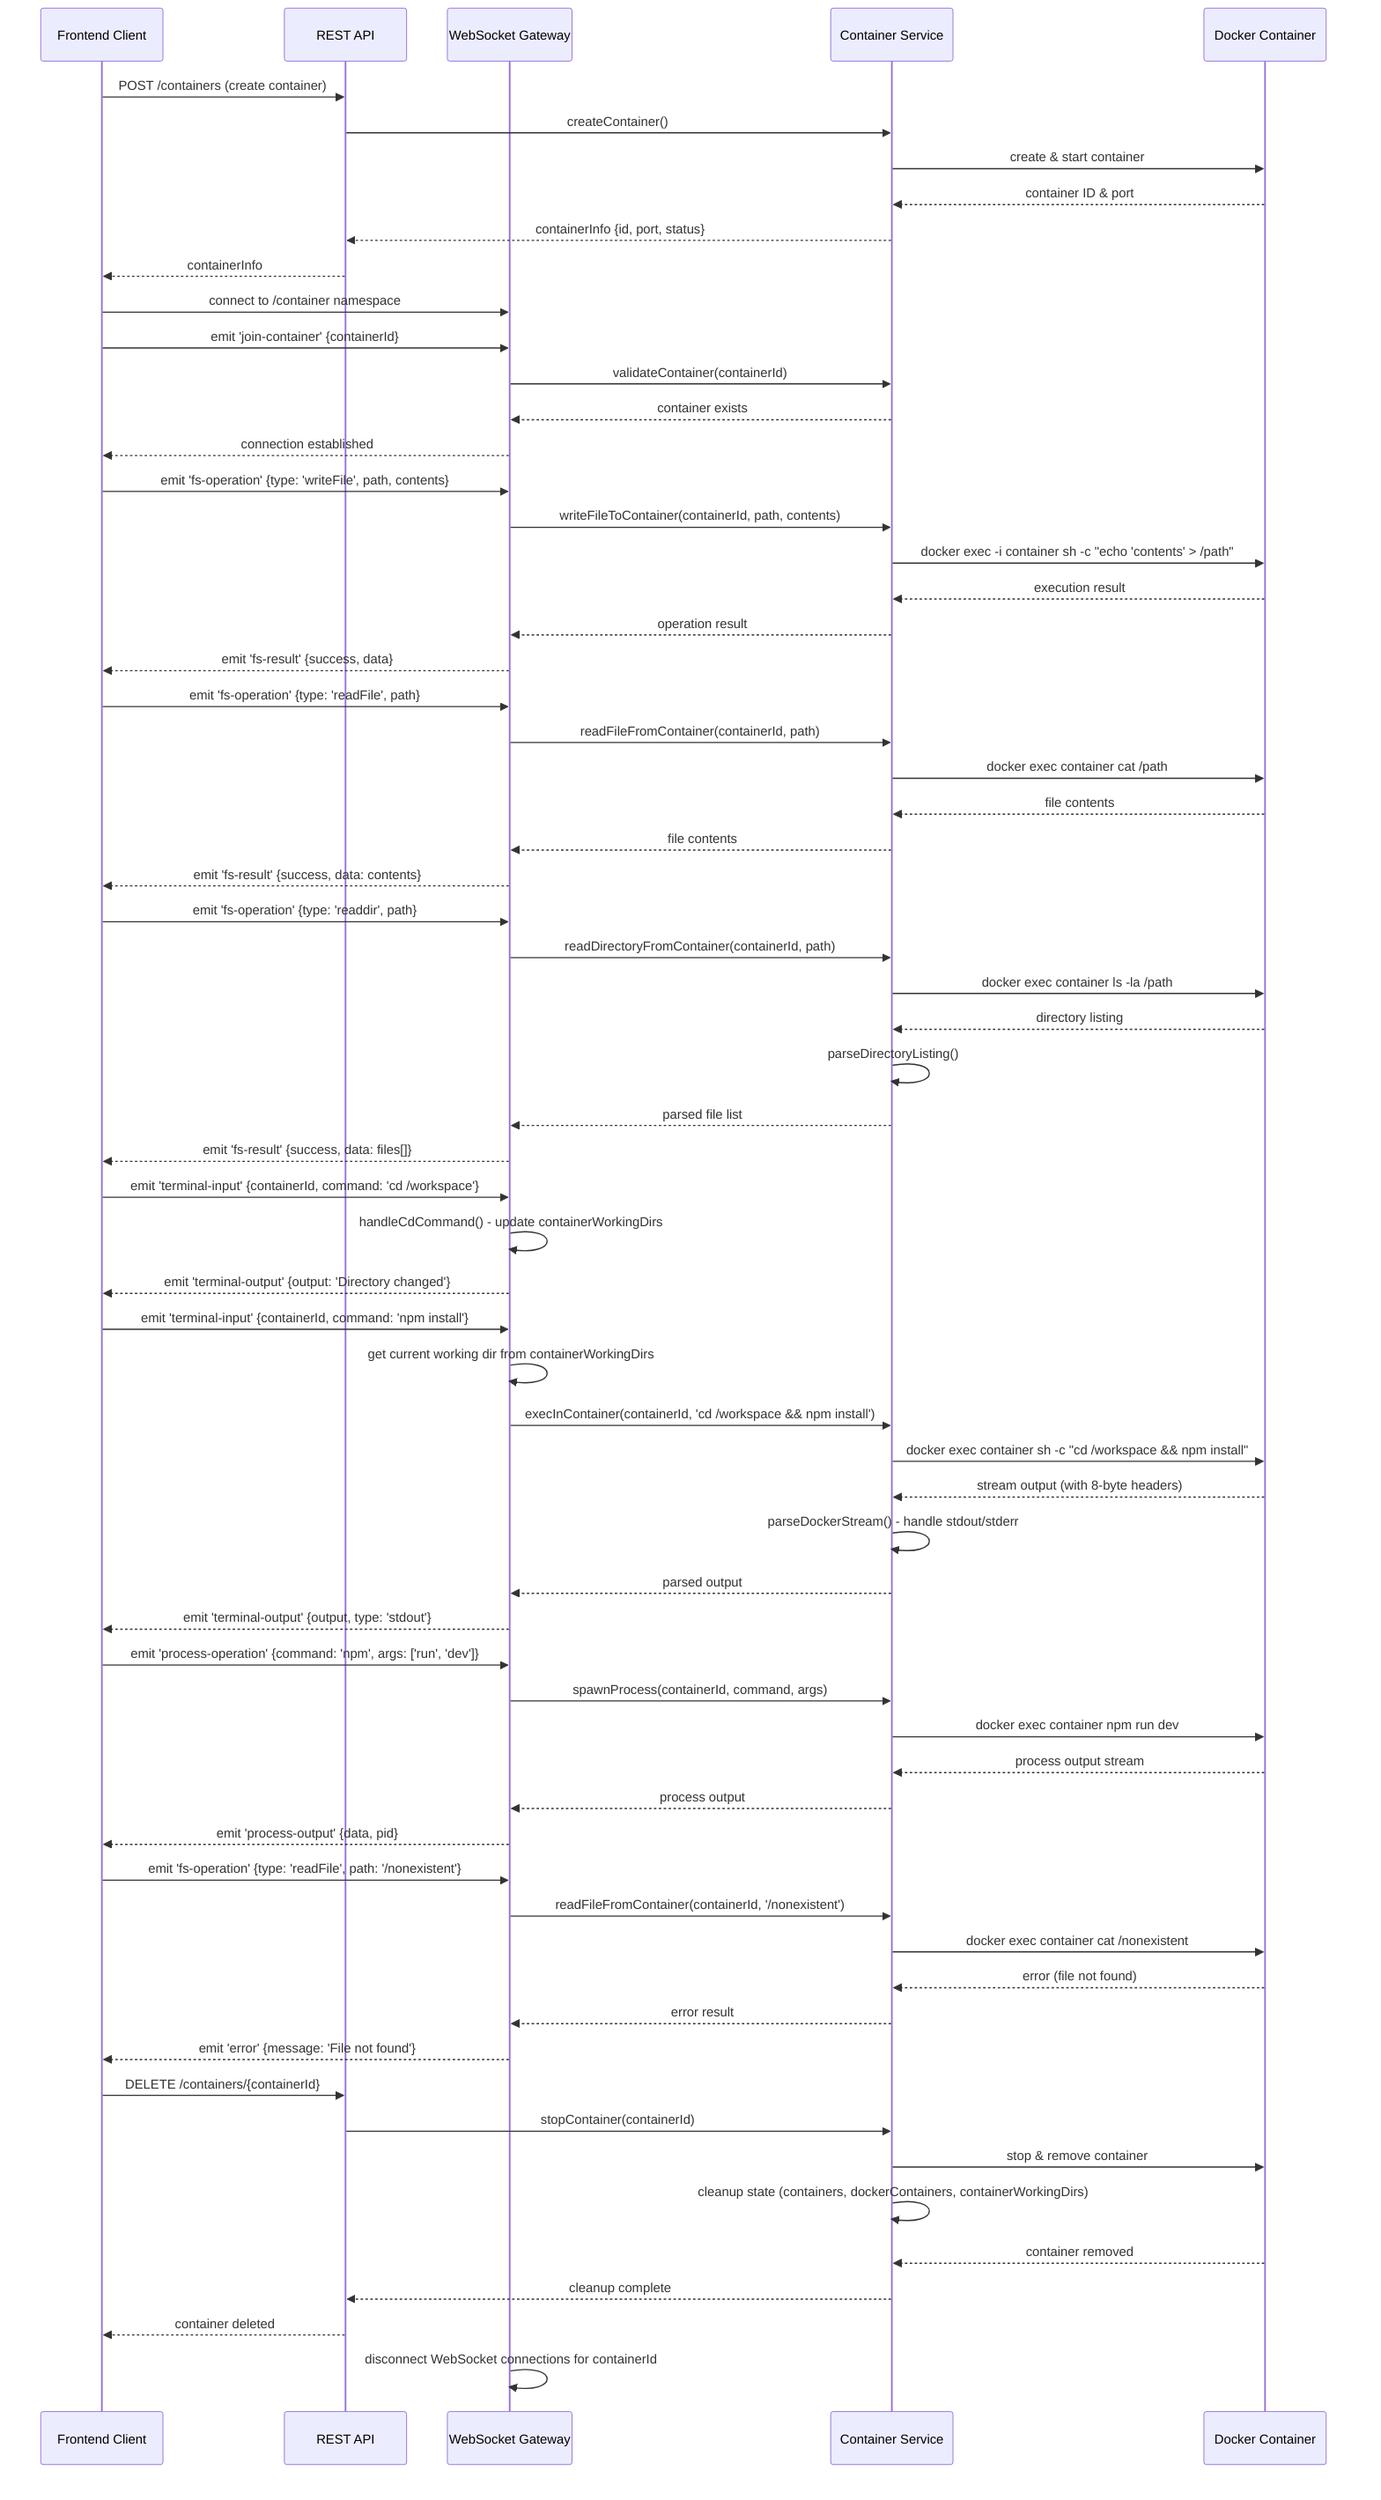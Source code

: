 sequenceDiagram
    participant Client as Frontend Client
    participant API as REST API
    participant Gateway as WebSocket Gateway
    participant Service as Container Service
    participant Docker as Docker Container

    %% Initial container creation
    Client->>API: POST /containers (create container)
    API->>Service: createContainer()
    Service->>Docker: create & start container
    Docker-->>Service: container ID & port
    Service-->>API: containerInfo {id, port, status}
    API-->>Client: containerInfo

    %% WebSocket connection establishment
    Client->>Gateway: connect to /container namespace
    Client->>Gateway: emit 'join-container' {containerId}
    Gateway->>Service: validateContainer(containerId)
    Service-->>Gateway: container exists
    Gateway-->>Client: connection established

    %% File system operations via WebSocket
    Client->>Gateway: emit 'fs-operation' {type: 'writeFile', path, contents}
    Gateway->>Service: writeFileToContainer(containerId, path, contents)
    Service->>Docker: docker exec -i container sh -c "echo 'contents' > /path"
    Docker-->>Service: execution result
    Service-->>Gateway: operation result
    Gateway-->>Client: emit 'fs-result' {success, data}

    Client->>Gateway: emit 'fs-operation' {type: 'readFile', path}
    Gateway->>Service: readFileFromContainer(containerId, path)
    Service->>Docker: docker exec container cat /path
    Docker-->>Service: file contents
    Service-->>Gateway: file contents
    Gateway-->>Client: emit 'fs-result' {success, data: contents}

    Client->>Gateway: emit 'fs-operation' {type: 'readdir', path}
    Gateway->>Service: readDirectoryFromContainer(containerId, path)
    Service->>Docker: docker exec container ls -la /path
    Docker-->>Service: directory listing
    Service->>Service: parseDirectoryListing()
    Service-->>Gateway: parsed file list
    Gateway-->>Client: emit 'fs-result' {success, data: files[]}

    %% Terminal operations with working directory state
    Client->>Gateway: emit 'terminal-input' {containerId, command: 'cd /workspace'}
    Gateway->>Gateway: handleCdCommand() - update containerWorkingDirs
    Gateway-->>Client: emit 'terminal-output' {output: 'Directory changed'}

    Client->>Gateway: emit 'terminal-input' {containerId, command: 'npm install'}
    Gateway->>Gateway: get current working dir from containerWorkingDirs
    Gateway->>Service: execInContainer(containerId, 'cd /workspace && npm install')
    Service->>Docker: docker exec container sh -c "cd /workspace && npm install"
    Docker-->>Service: stream output (with 8-byte headers)
    Service->>Service: parseDockerStream() - handle stdout/stderr
    Service-->>Gateway: parsed output
    Gateway-->>Client: emit 'terminal-output' {output, type: 'stdout'}

    %% Process spawning
    Client->>Gateway: emit 'process-operation' {command: 'npm', args: ['run', 'dev']}
    Gateway->>Service: spawnProcess(containerId, command, args)
    Service->>Docker: docker exec container npm run dev
    Docker-->>Service: process output stream
    Service-->>Gateway: process output
    Gateway-->>Client: emit 'process-output' {data, pid}

    %% Error handling
    Client->>Gateway: emit 'fs-operation' {type: 'readFile', path: '/nonexistent'}
    Gateway->>Service: readFileFromContainer(containerId, '/nonexistent')
    Service->>Docker: docker exec container cat /nonexistent
    Docker-->>Service: error (file not found)
    Service-->>Gateway: error result
    Gateway-->>Client: emit 'error' {message: 'File not found'}

    %% Container cleanup
    Client->>API: DELETE /containers/{containerId}
    API->>Service: stopContainer(containerId)
    Service->>Docker: stop & remove container
    Service->>Service: cleanup state (containers, dockerContainers, containerWorkingDirs)
    Docker-->>Service: container removed
    Service-->>API: cleanup complete
    API-->>Client: container deleted
    Gateway->>Gateway: disconnect WebSocket connections for containerId